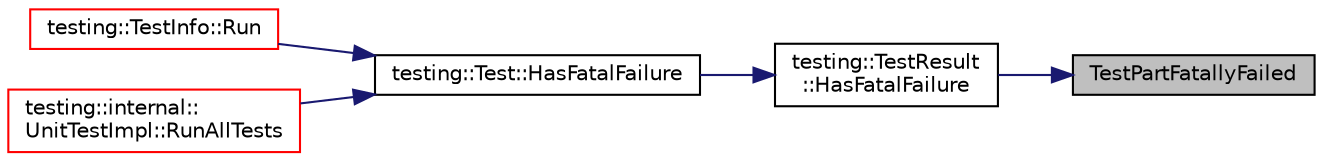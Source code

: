 digraph "TestPartFatallyFailed"
{
 // INTERACTIVE_SVG=YES
 // LATEX_PDF_SIZE
  bgcolor="transparent";
  edge [fontname="Helvetica",fontsize="10",labelfontname="Helvetica",labelfontsize="10"];
  node [fontname="Helvetica",fontsize="10",shape=record];
  rankdir="RL";
  Node1 [label="TestPartFatallyFailed",height=0.2,width=0.4,color="black", fillcolor="grey75", style="filled", fontcolor="black",tooltip=" "];
  Node1 -> Node2 [dir="back",color="midnightblue",fontsize="10",style="solid",fontname="Helvetica"];
  Node2 [label="testing::TestResult\l::HasFatalFailure",height=0.2,width=0.4,color="black",URL="$d6/d6e/classtesting_1_1TestResult_a4831d649ecdd7cbd910d236b73122524.html#a4831d649ecdd7cbd910d236b73122524",tooltip=" "];
  Node2 -> Node3 [dir="back",color="midnightblue",fontsize="10",style="solid",fontname="Helvetica"];
  Node3 [label="testing::Test::HasFatalFailure",height=0.2,width=0.4,color="black",URL="$db/d9f/classtesting_1_1Test_a4f237fa994f623a704494cd821fb761f.html#a4f237fa994f623a704494cd821fb761f",tooltip=" "];
  Node3 -> Node4 [dir="back",color="midnightblue",fontsize="10",style="solid",fontname="Helvetica"];
  Node4 [label="testing::TestInfo::Run",height=0.2,width=0.4,color="red",URL="$df/d65/classtesting_1_1TestInfo_aa3eca255b6be227d7d901cc2a72017a5.html#aa3eca255b6be227d7d901cc2a72017a5",tooltip=" "];
  Node3 -> Node6 [dir="back",color="midnightblue",fontsize="10",style="solid",fontname="Helvetica"];
  Node6 [label="testing::internal::\lUnitTestImpl::RunAllTests",height=0.2,width=0.4,color="red",URL="$d0/de3/classtesting_1_1internal_1_1UnitTestImpl_a4d5d6a2e8fa3b918a284252602a98279.html#a4d5d6a2e8fa3b918a284252602a98279",tooltip=" "];
}
